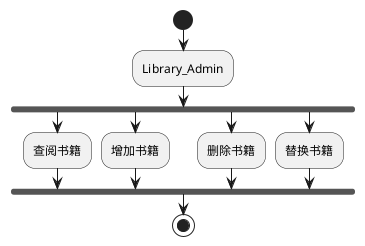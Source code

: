 @startuml
start
:Library_Admin;
fork
:查阅书籍;
fork again
:增加书籍;
fork again
:删除书籍;
fork again
:替换书籍;
end fork
stop

@enduml
